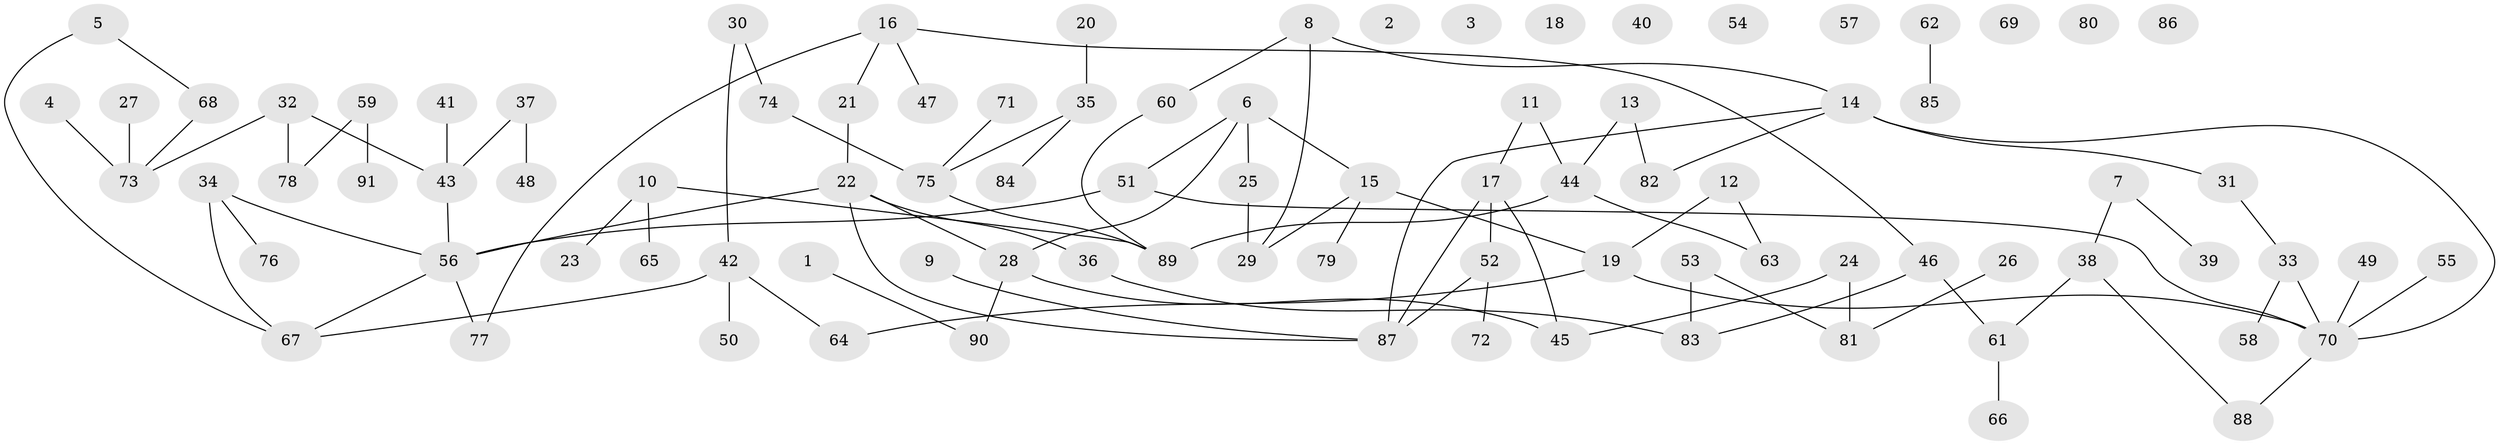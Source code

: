 // coarse degree distribution, {1: 0.296875, 0: 0.15625, 2: 0.1875, 6: 0.046875, 4: 0.140625, 5: 0.03125, 8: 0.03125, 3: 0.109375}
// Generated by graph-tools (version 1.1) at 2025/23/03/03/25 07:23:27]
// undirected, 91 vertices, 99 edges
graph export_dot {
graph [start="1"]
  node [color=gray90,style=filled];
  1;
  2;
  3;
  4;
  5;
  6;
  7;
  8;
  9;
  10;
  11;
  12;
  13;
  14;
  15;
  16;
  17;
  18;
  19;
  20;
  21;
  22;
  23;
  24;
  25;
  26;
  27;
  28;
  29;
  30;
  31;
  32;
  33;
  34;
  35;
  36;
  37;
  38;
  39;
  40;
  41;
  42;
  43;
  44;
  45;
  46;
  47;
  48;
  49;
  50;
  51;
  52;
  53;
  54;
  55;
  56;
  57;
  58;
  59;
  60;
  61;
  62;
  63;
  64;
  65;
  66;
  67;
  68;
  69;
  70;
  71;
  72;
  73;
  74;
  75;
  76;
  77;
  78;
  79;
  80;
  81;
  82;
  83;
  84;
  85;
  86;
  87;
  88;
  89;
  90;
  91;
  1 -- 90;
  4 -- 73;
  5 -- 67;
  5 -- 68;
  6 -- 15;
  6 -- 25;
  6 -- 28;
  6 -- 51;
  7 -- 38;
  7 -- 39;
  8 -- 14;
  8 -- 29;
  8 -- 60;
  9 -- 87;
  10 -- 23;
  10 -- 65;
  10 -- 89;
  11 -- 17;
  11 -- 44;
  12 -- 19;
  12 -- 63;
  13 -- 44;
  13 -- 82;
  14 -- 31;
  14 -- 70;
  14 -- 82;
  14 -- 87;
  15 -- 19;
  15 -- 29;
  15 -- 79;
  16 -- 21;
  16 -- 46;
  16 -- 47;
  16 -- 77;
  17 -- 45;
  17 -- 52;
  17 -- 87;
  19 -- 64;
  19 -- 70;
  20 -- 35;
  21 -- 22;
  22 -- 28;
  22 -- 36;
  22 -- 56;
  22 -- 87;
  24 -- 45;
  24 -- 81;
  25 -- 29;
  26 -- 81;
  27 -- 73;
  28 -- 45;
  28 -- 90;
  30 -- 42;
  30 -- 74;
  31 -- 33;
  32 -- 43;
  32 -- 73;
  32 -- 78;
  33 -- 58;
  33 -- 70;
  34 -- 56;
  34 -- 67;
  34 -- 76;
  35 -- 75;
  35 -- 84;
  36 -- 83;
  37 -- 43;
  37 -- 48;
  38 -- 61;
  38 -- 88;
  41 -- 43;
  42 -- 50;
  42 -- 64;
  42 -- 67;
  43 -- 56;
  44 -- 63;
  44 -- 89;
  46 -- 61;
  46 -- 83;
  49 -- 70;
  51 -- 56;
  51 -- 70;
  52 -- 72;
  52 -- 87;
  53 -- 81;
  53 -- 83;
  55 -- 70;
  56 -- 67;
  56 -- 77;
  59 -- 78;
  59 -- 91;
  60 -- 89;
  61 -- 66;
  62 -- 85;
  68 -- 73;
  70 -- 88;
  71 -- 75;
  74 -- 75;
  75 -- 89;
}
